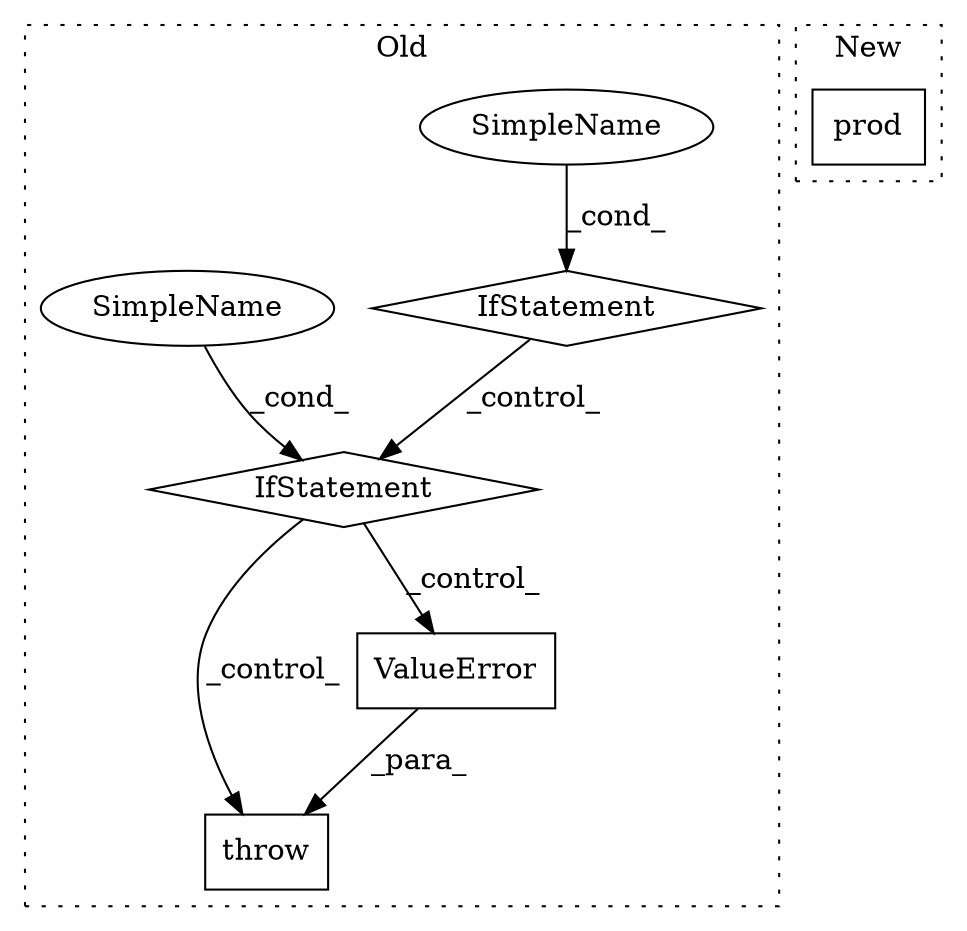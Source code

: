 digraph G {
subgraph cluster0 {
1 [label="throw" a="53" s="10015" l="6" shape="box"];
3 [label="IfStatement" a="25" s="9650,9668" l="4,2" shape="diamond"];
4 [label="SimpleName" a="42" s="" l="" shape="ellipse"];
5 [label="IfStatement" a="25" s="9810,9825" l="4,2" shape="diamond"];
6 [label="SimpleName" a="42" s="" l="" shape="ellipse"];
7 [label="ValueError" a="32" s="10021,10052" l="11,1" shape="box"];
label = "Old";
style="dotted";
}
subgraph cluster1 {
2 [label="prod" a="32" s="10617,10627" l="5,1" shape="box"];
label = "New";
style="dotted";
}
3 -> 5 [label="_control_"];
4 -> 3 [label="_cond_"];
5 -> 7 [label="_control_"];
5 -> 1 [label="_control_"];
6 -> 5 [label="_cond_"];
7 -> 1 [label="_para_"];
}